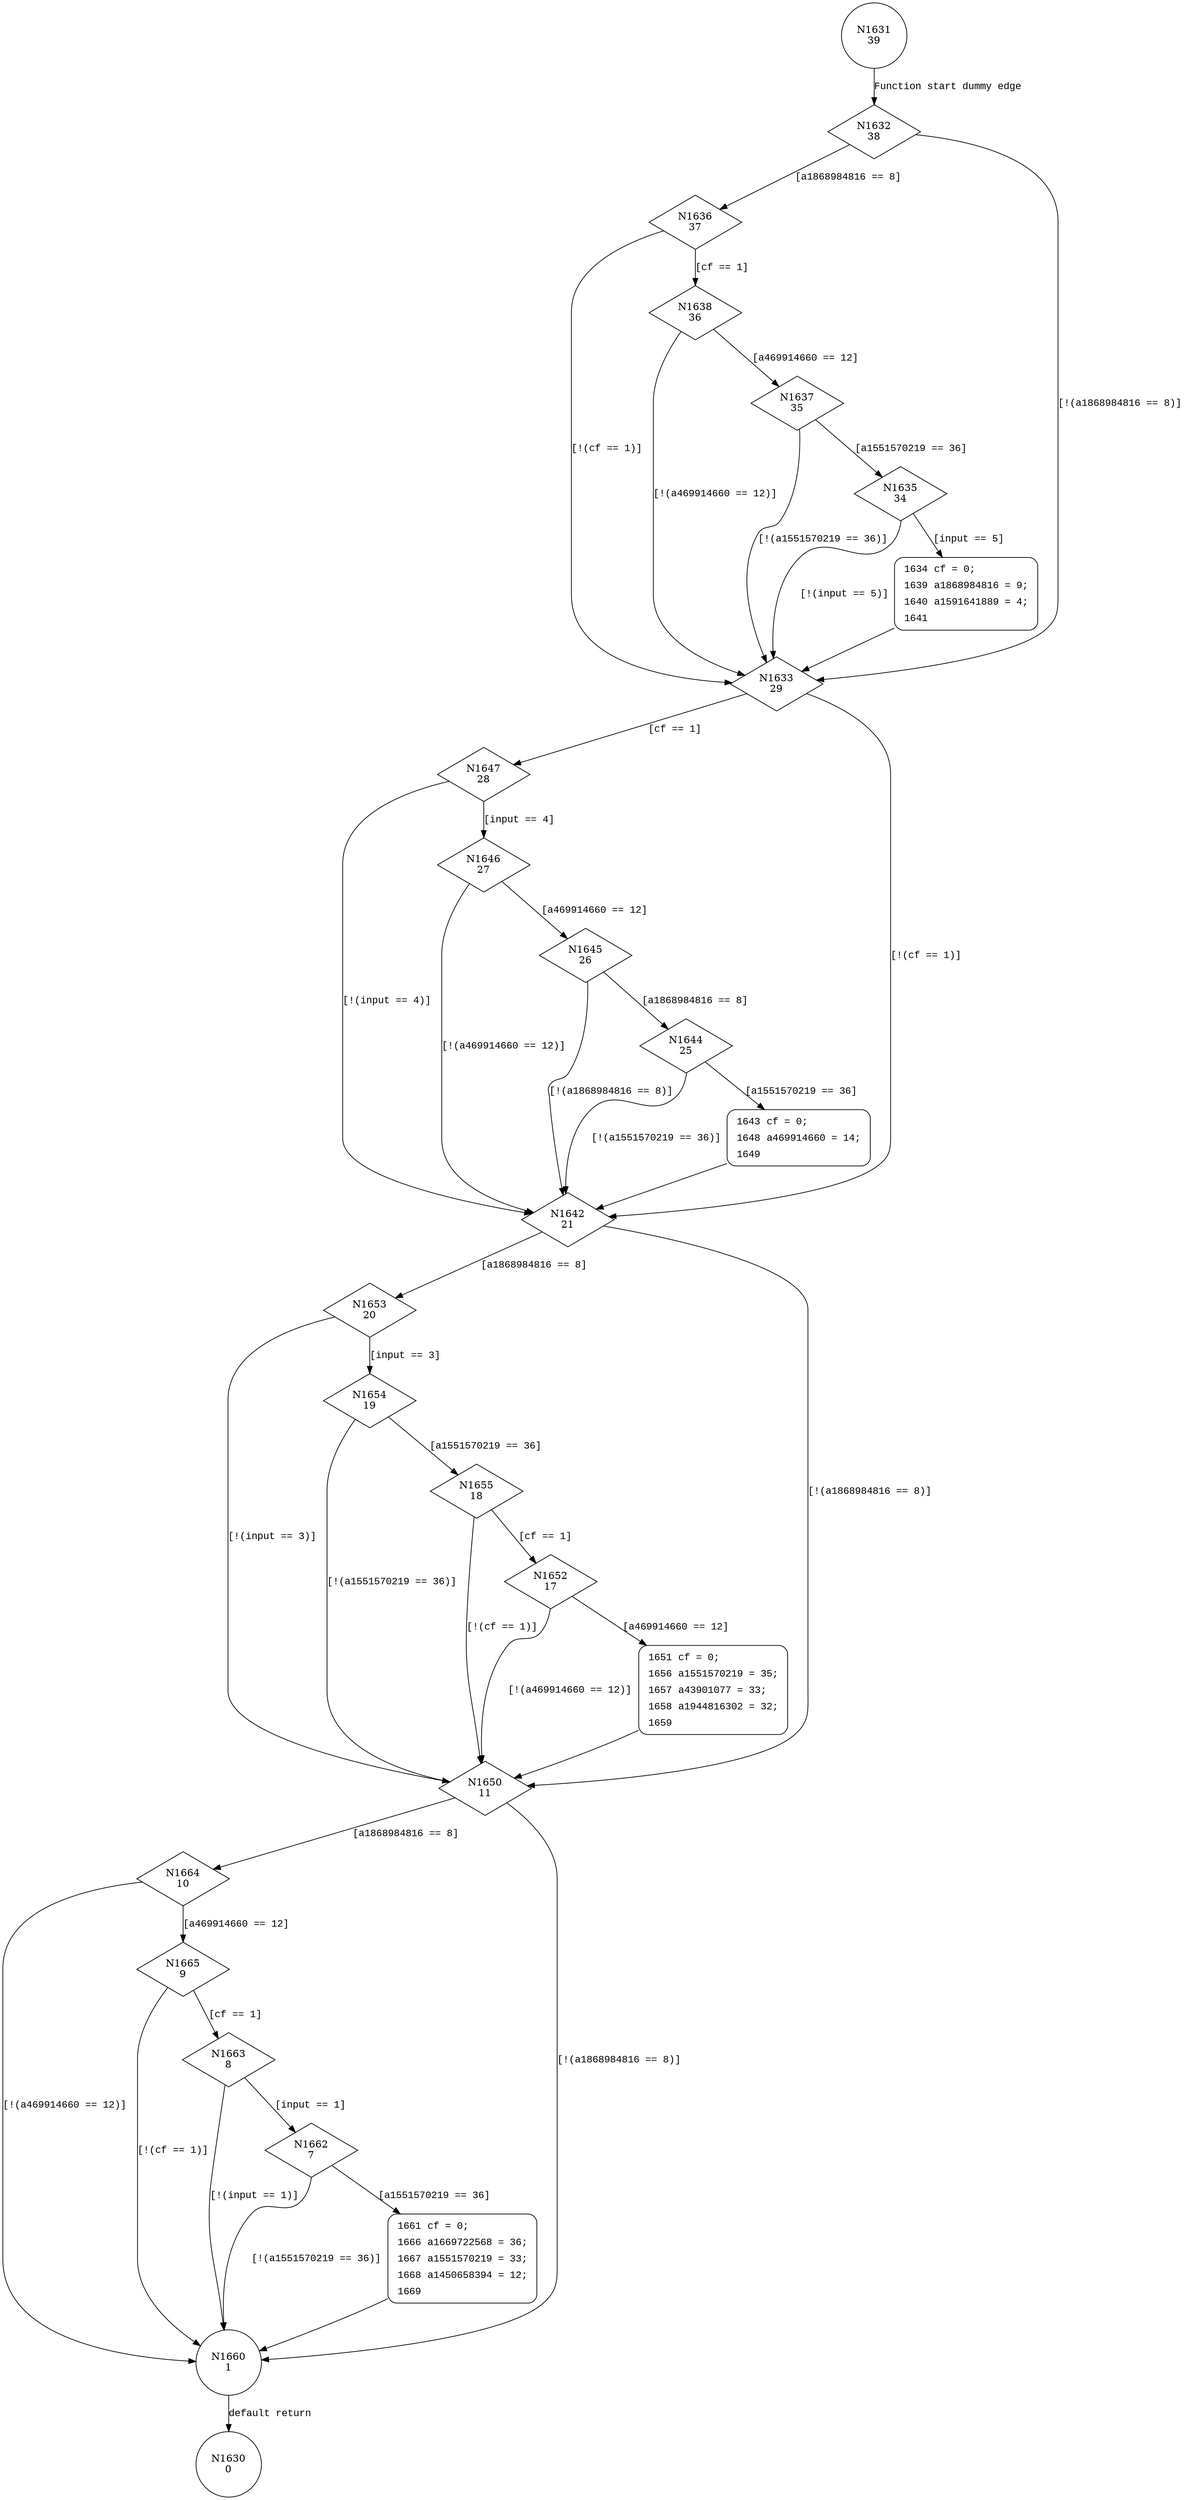 digraph calculate_outputm129 {
1631 [shape="circle" label="N1631\n39"]
1632 [shape="diamond" label="N1632\n38"]
1636 [shape="diamond" label="N1636\n37"]
1633 [shape="diamond" label="N1633\n29"]
1647 [shape="diamond" label="N1647\n28"]
1642 [shape="diamond" label="N1642\n21"]
1653 [shape="diamond" label="N1653\n20"]
1650 [shape="diamond" label="N1650\n11"]
1664 [shape="diamond" label="N1664\n10"]
1660 [shape="circle" label="N1660\n1"]
1630 [shape="circle" label="N1630\n0"]
1665 [shape="diamond" label="N1665\n9"]
1663 [shape="diamond" label="N1663\n8"]
1662 [shape="diamond" label="N1662\n7"]
1661 [shape="circle" label="N1661\n6"]
1654 [shape="diamond" label="N1654\n19"]
1655 [shape="diamond" label="N1655\n18"]
1652 [shape="diamond" label="N1652\n17"]
1651 [shape="circle" label="N1651\n16"]
1646 [shape="diamond" label="N1646\n27"]
1645 [shape="diamond" label="N1645\n26"]
1644 [shape="diamond" label="N1644\n25"]
1643 [shape="circle" label="N1643\n24"]
1638 [shape="diamond" label="N1638\n36"]
1637 [shape="diamond" label="N1637\n35"]
1635 [shape="diamond" label="N1635\n34"]
1634 [shape="circle" label="N1634\n33"]
1661 [style="filled,bold" penwidth="1" fillcolor="white" fontname="Courier New" shape="Mrecord" label=<<table border="0" cellborder="0" cellpadding="3" bgcolor="white"><tr><td align="right">1661</td><td align="left">cf = 0;</td></tr><tr><td align="right">1666</td><td align="left">a1669722568 = 36;</td></tr><tr><td align="right">1667</td><td align="left">a1551570219 = 33;</td></tr><tr><td align="right">1668</td><td align="left">a1450658394 = 12;</td></tr><tr><td align="right">1669</td><td align="left"></td></tr></table>>]
1661 -> 1660[label=""]
1651 [style="filled,bold" penwidth="1" fillcolor="white" fontname="Courier New" shape="Mrecord" label=<<table border="0" cellborder="0" cellpadding="3" bgcolor="white"><tr><td align="right">1651</td><td align="left">cf = 0;</td></tr><tr><td align="right">1656</td><td align="left">a1551570219 = 35;</td></tr><tr><td align="right">1657</td><td align="left">a43901077 = 33;</td></tr><tr><td align="right">1658</td><td align="left">a1944816302 = 32;</td></tr><tr><td align="right">1659</td><td align="left"></td></tr></table>>]
1651 -> 1650[label=""]
1643 [style="filled,bold" penwidth="1" fillcolor="white" fontname="Courier New" shape="Mrecord" label=<<table border="0" cellborder="0" cellpadding="3" bgcolor="white"><tr><td align="right">1643</td><td align="left">cf = 0;</td></tr><tr><td align="right">1648</td><td align="left">a469914660 = 14;</td></tr><tr><td align="right">1649</td><td align="left"></td></tr></table>>]
1643 -> 1642[label=""]
1634 [style="filled,bold" penwidth="1" fillcolor="white" fontname="Courier New" shape="Mrecord" label=<<table border="0" cellborder="0" cellpadding="3" bgcolor="white"><tr><td align="right">1634</td><td align="left">cf = 0;</td></tr><tr><td align="right">1639</td><td align="left">a1868984816 = 9;</td></tr><tr><td align="right">1640</td><td align="left">a1591641889 = 4;</td></tr><tr><td align="right">1641</td><td align="left"></td></tr></table>>]
1634 -> 1633[label=""]
1631 -> 1632 [label="Function start dummy edge" fontname="Courier New"]
1632 -> 1636 [label="[a1868984816 == 8]" fontname="Courier New"]
1632 -> 1633 [label="[!(a1868984816 == 8)]" fontname="Courier New"]
1633 -> 1647 [label="[cf == 1]" fontname="Courier New"]
1633 -> 1642 [label="[!(cf == 1)]" fontname="Courier New"]
1642 -> 1653 [label="[a1868984816 == 8]" fontname="Courier New"]
1642 -> 1650 [label="[!(a1868984816 == 8)]" fontname="Courier New"]
1650 -> 1664 [label="[a1868984816 == 8]" fontname="Courier New"]
1650 -> 1660 [label="[!(a1868984816 == 8)]" fontname="Courier New"]
1660 -> 1630 [label="default return" fontname="Courier New"]
1664 -> 1665 [label="[a469914660 == 12]" fontname="Courier New"]
1664 -> 1660 [label="[!(a469914660 == 12)]" fontname="Courier New"]
1665 -> 1663 [label="[cf == 1]" fontname="Courier New"]
1665 -> 1660 [label="[!(cf == 1)]" fontname="Courier New"]
1663 -> 1662 [label="[input == 1]" fontname="Courier New"]
1663 -> 1660 [label="[!(input == 1)]" fontname="Courier New"]
1662 -> 1661 [label="[a1551570219 == 36]" fontname="Courier New"]
1662 -> 1660 [label="[!(a1551570219 == 36)]" fontname="Courier New"]
1653 -> 1654 [label="[input == 3]" fontname="Courier New"]
1653 -> 1650 [label="[!(input == 3)]" fontname="Courier New"]
1654 -> 1655 [label="[a1551570219 == 36]" fontname="Courier New"]
1654 -> 1650 [label="[!(a1551570219 == 36)]" fontname="Courier New"]
1655 -> 1652 [label="[cf == 1]" fontname="Courier New"]
1655 -> 1650 [label="[!(cf == 1)]" fontname="Courier New"]
1652 -> 1651 [label="[a469914660 == 12]" fontname="Courier New"]
1652 -> 1650 [label="[!(a469914660 == 12)]" fontname="Courier New"]
1647 -> 1646 [label="[input == 4]" fontname="Courier New"]
1647 -> 1642 [label="[!(input == 4)]" fontname="Courier New"]
1646 -> 1645 [label="[a469914660 == 12]" fontname="Courier New"]
1646 -> 1642 [label="[!(a469914660 == 12)]" fontname="Courier New"]
1645 -> 1644 [label="[a1868984816 == 8]" fontname="Courier New"]
1645 -> 1642 [label="[!(a1868984816 == 8)]" fontname="Courier New"]
1644 -> 1643 [label="[a1551570219 == 36]" fontname="Courier New"]
1644 -> 1642 [label="[!(a1551570219 == 36)]" fontname="Courier New"]
1636 -> 1638 [label="[cf == 1]" fontname="Courier New"]
1636 -> 1633 [label="[!(cf == 1)]" fontname="Courier New"]
1638 -> 1637 [label="[a469914660 == 12]" fontname="Courier New"]
1638 -> 1633 [label="[!(a469914660 == 12)]" fontname="Courier New"]
1637 -> 1635 [label="[a1551570219 == 36]" fontname="Courier New"]
1637 -> 1633 [label="[!(a1551570219 == 36)]" fontname="Courier New"]
1635 -> 1634 [label="[input == 5]" fontname="Courier New"]
1635 -> 1633 [label="[!(input == 5)]" fontname="Courier New"]
}